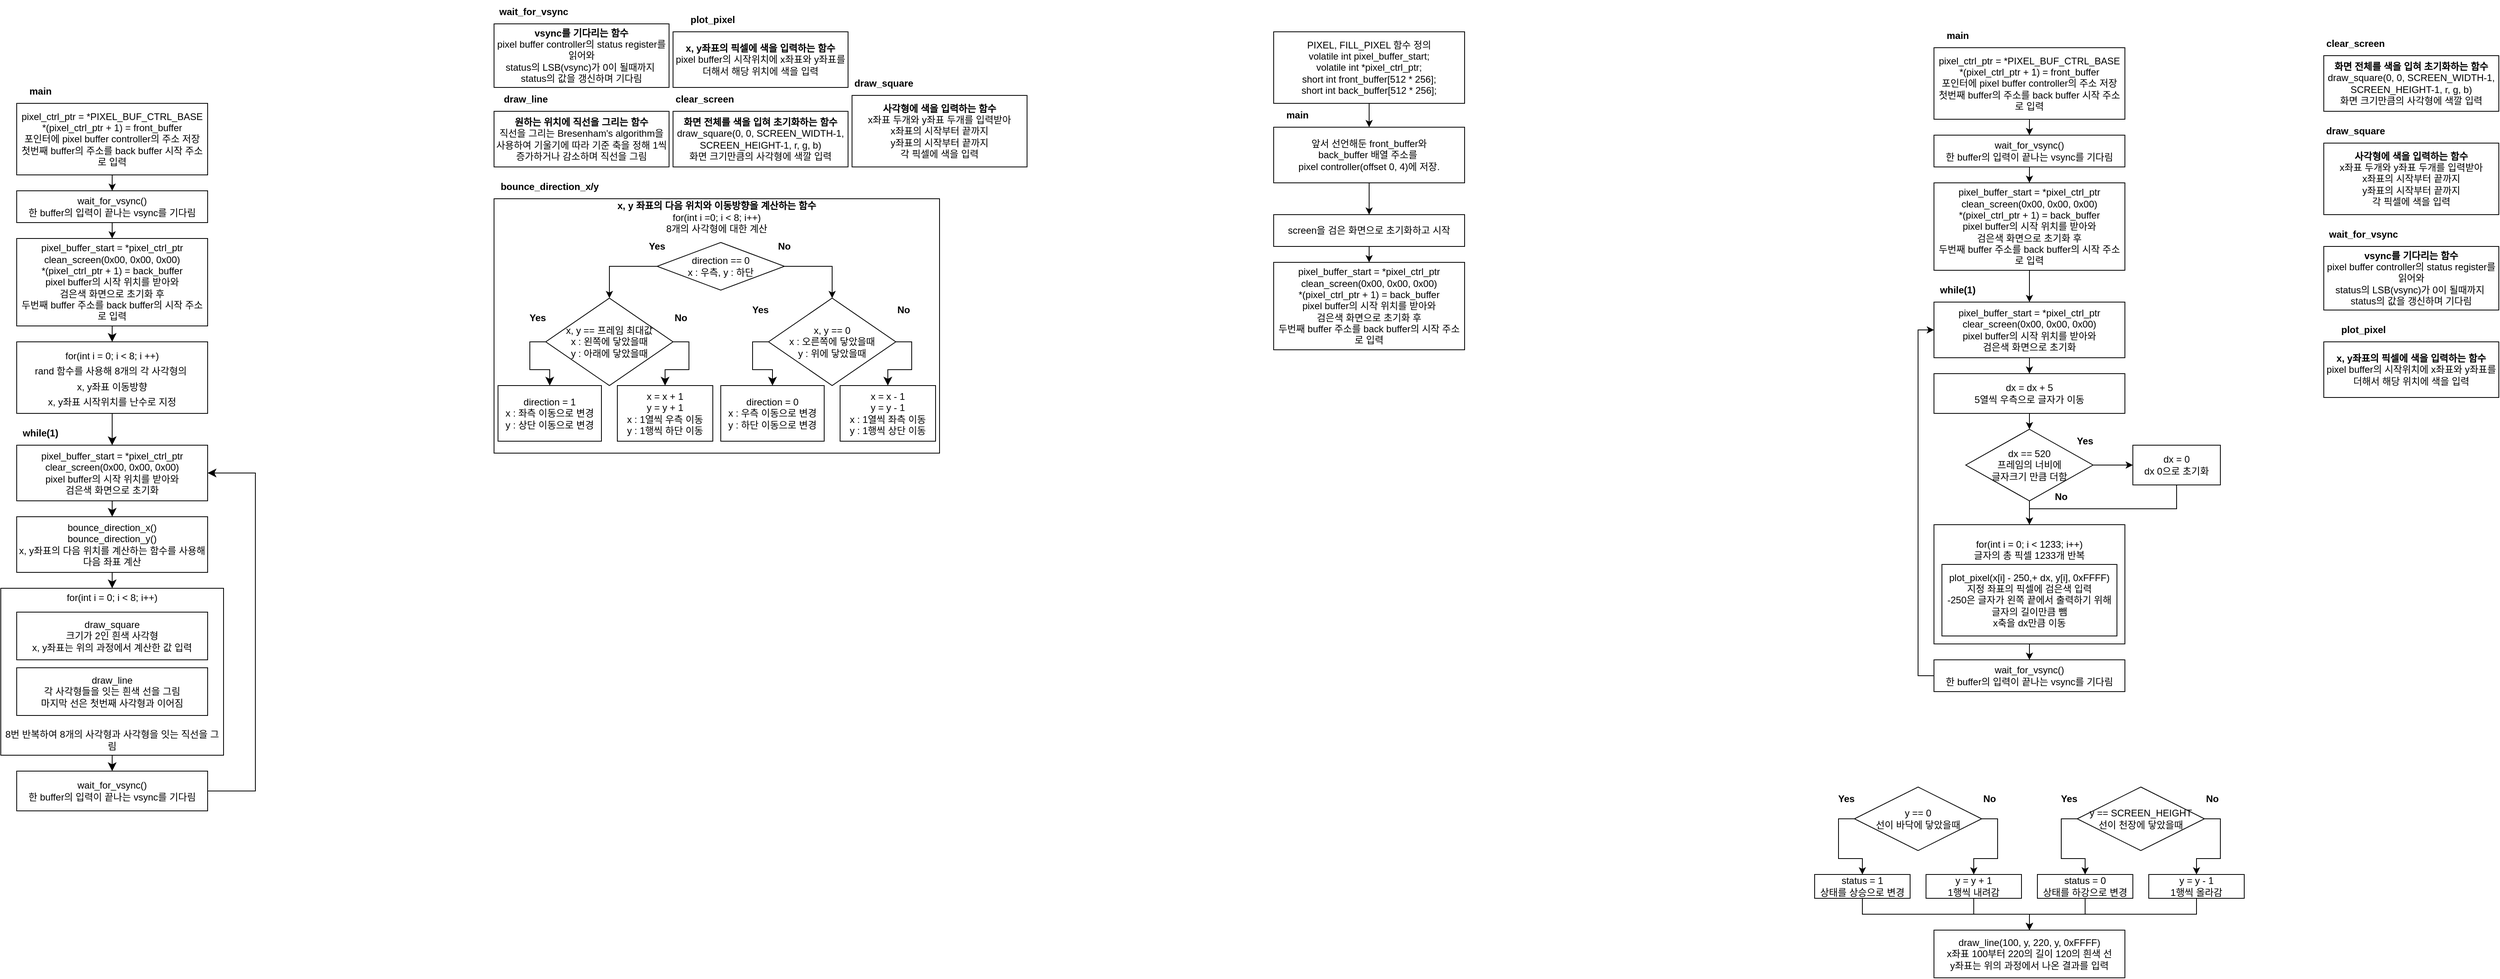 <mxfile version="24.8.2">
  <diagram name="페이지-1" id="Eq7YuwOW7Tf-VBCsC_Ay">
    <mxGraphModel dx="2947" dy="653" grid="1" gridSize="10" guides="1" tooltips="1" connect="1" arrows="1" fold="1" page="1" pageScale="1" pageWidth="827" pageHeight="1169" math="0" shadow="0">
      <root>
        <mxCell id="0" />
        <mxCell id="1" parent="0" />
        <mxCell id="tzvYg6URVx5uAKnSjCbO-2" style="edgeStyle=orthogonalEdgeStyle;rounded=0;orthogonalLoop=1;jettySize=auto;html=1;exitX=0.5;exitY=1;exitDx=0;exitDy=0;entryX=0.5;entryY=0;entryDx=0;entryDy=0;" edge="1" parent="1" source="tzvYg6URVx5uAKnSjCbO-3" target="tzvYg6URVx5uAKnSjCbO-6">
          <mxGeometry relative="1" as="geometry" />
        </mxCell>
        <mxCell id="tzvYg6URVx5uAKnSjCbO-3" value="pixel_ctrl_ptr = *PIXEL_BUF_CTRL_BASE&lt;br&gt;*(pixel_ctrl_ptr + 1) = front_buffer&lt;br&gt;포인터에 pixel buffer controller의 주소 저장&lt;br&gt;첫번째 buffer의 주소를 back buffer 시작 주소로 입력" style="rounded=0;whiteSpace=wrap;html=1;" vertex="1" parent="1">
          <mxGeometry x="830" y="80" width="240" height="90" as="geometry" />
        </mxCell>
        <mxCell id="tzvYg6URVx5uAKnSjCbO-4" value="&lt;b&gt;main&lt;/b&gt;" style="text;html=1;strokeColor=none;fillColor=none;align=center;verticalAlign=middle;whiteSpace=wrap;rounded=0;" vertex="1" parent="1">
          <mxGeometry x="830" y="50" width="60" height="30" as="geometry" />
        </mxCell>
        <mxCell id="tzvYg6URVx5uAKnSjCbO-5" style="edgeStyle=orthogonalEdgeStyle;rounded=0;orthogonalLoop=1;jettySize=auto;html=1;exitX=0.5;exitY=1;exitDx=0;exitDy=0;entryX=0.5;entryY=0;entryDx=0;entryDy=0;" edge="1" parent="1" source="tzvYg6URVx5uAKnSjCbO-6" target="tzvYg6URVx5uAKnSjCbO-8">
          <mxGeometry relative="1" as="geometry" />
        </mxCell>
        <mxCell id="tzvYg6URVx5uAKnSjCbO-6" value="wait_for_vsync()&lt;br&gt;한 buffer의 입력이 끝나는 vsync를 기다림" style="rounded=0;whiteSpace=wrap;html=1;" vertex="1" parent="1">
          <mxGeometry x="830" y="190" width="240" height="40" as="geometry" />
        </mxCell>
        <mxCell id="tzvYg6URVx5uAKnSjCbO-7" style="edgeStyle=orthogonalEdgeStyle;rounded=0;orthogonalLoop=1;jettySize=auto;html=1;exitX=0.5;exitY=1;exitDx=0;exitDy=0;entryX=0.5;entryY=0;entryDx=0;entryDy=0;" edge="1" parent="1" source="tzvYg6URVx5uAKnSjCbO-8" target="tzvYg6URVx5uAKnSjCbO-10">
          <mxGeometry relative="1" as="geometry" />
        </mxCell>
        <mxCell id="tzvYg6URVx5uAKnSjCbO-8" value="pixel_buffer_start = *pixel_ctrl_ptr&lt;br&gt;clean_screen(0x00, 0x00, 0x00)&lt;br&gt;*(pixel_ctrl_ptr + 1) = back_buffer&lt;br&gt;pixel buffer의 시작 위치를 받아와&lt;br&gt;검은색 화면으로 초기화 후&lt;br&gt;두번째 buffer 주소를 back buffer의 시작 주소로 입력" style="rounded=0;whiteSpace=wrap;html=1;" vertex="1" parent="1">
          <mxGeometry x="830" y="250" width="240" height="110" as="geometry" />
        </mxCell>
        <mxCell id="tzvYg6URVx5uAKnSjCbO-9" style="edgeStyle=orthogonalEdgeStyle;rounded=0;orthogonalLoop=1;jettySize=auto;html=1;exitX=0.5;exitY=1;exitDx=0;exitDy=0;entryX=0.5;entryY=0;entryDx=0;entryDy=0;" edge="1" parent="1" source="tzvYg6URVx5uAKnSjCbO-10" target="tzvYg6URVx5uAKnSjCbO-37">
          <mxGeometry relative="1" as="geometry" />
        </mxCell>
        <mxCell id="tzvYg6URVx5uAKnSjCbO-10" value="pixel_buffer_start = *pixel_ctrl_ptr&lt;br&gt;clear_screen(0x00, 0x00, 0x00)&lt;br&gt;pixel buffer의 시작 위치를 받아와&lt;br&gt;검은색 화면으로 초기화" style="rounded=0;whiteSpace=wrap;html=1;" vertex="1" parent="1">
          <mxGeometry x="830" y="400" width="240" height="70" as="geometry" />
        </mxCell>
        <mxCell id="tzvYg6URVx5uAKnSjCbO-11" value="&lt;b&gt;while(1)&lt;/b&gt;" style="text;html=1;strokeColor=none;fillColor=none;align=center;verticalAlign=middle;whiteSpace=wrap;rounded=0;" vertex="1" parent="1">
          <mxGeometry x="830" y="370" width="60" height="30" as="geometry" />
        </mxCell>
        <mxCell id="tzvYg6URVx5uAKnSjCbO-12" style="edgeStyle=orthogonalEdgeStyle;rounded=0;orthogonalLoop=1;jettySize=auto;html=1;exitX=0.5;exitY=1;exitDx=0;exitDy=0;entryX=0.5;entryY=0;entryDx=0;entryDy=0;" edge="1" parent="1" source="tzvYg6URVx5uAKnSjCbO-14" target="tzvYg6URVx5uAKnSjCbO-39">
          <mxGeometry relative="1" as="geometry" />
        </mxCell>
        <mxCell id="tzvYg6URVx5uAKnSjCbO-13" style="edgeStyle=orthogonalEdgeStyle;rounded=0;orthogonalLoop=1;jettySize=auto;html=1;exitX=1;exitY=0.5;exitDx=0;exitDy=0;entryX=0;entryY=0.5;entryDx=0;entryDy=0;" edge="1" parent="1" source="tzvYg6URVx5uAKnSjCbO-14" target="tzvYg6URVx5uAKnSjCbO-41">
          <mxGeometry relative="1" as="geometry" />
        </mxCell>
        <mxCell id="tzvYg6URVx5uAKnSjCbO-14" value="dx == 520&lt;br&gt;프레임의 너비에&lt;br&gt;글자크기 만큼 더함" style="rhombus;whiteSpace=wrap;html=1;" vertex="1" parent="1">
          <mxGeometry x="870" y="560" width="160" height="90" as="geometry" />
        </mxCell>
        <mxCell id="tzvYg6URVx5uAKnSjCbO-15" style="edgeStyle=orthogonalEdgeStyle;rounded=0;orthogonalLoop=1;jettySize=auto;html=1;exitX=0;exitY=0.5;exitDx=0;exitDy=0;entryX=0.5;entryY=0;entryDx=0;entryDy=0;" edge="1" parent="1" source="tzvYg6URVx5uAKnSjCbO-17" target="tzvYg6URVx5uAKnSjCbO-19">
          <mxGeometry relative="1" as="geometry">
            <Array as="points">
              <mxPoint x="990" y="1050" />
              <mxPoint x="990" y="1100" />
              <mxPoint x="1020" y="1100" />
            </Array>
          </mxGeometry>
        </mxCell>
        <mxCell id="tzvYg6URVx5uAKnSjCbO-16" style="edgeStyle=orthogonalEdgeStyle;rounded=0;orthogonalLoop=1;jettySize=auto;html=1;exitX=1;exitY=0.5;exitDx=0;exitDy=0;entryX=0.5;entryY=0;entryDx=0;entryDy=0;" edge="1" parent="1" source="tzvYg6URVx5uAKnSjCbO-17" target="tzvYg6URVx5uAKnSjCbO-21">
          <mxGeometry relative="1" as="geometry">
            <Array as="points">
              <mxPoint x="1190" y="1050" />
              <mxPoint x="1190" y="1100" />
              <mxPoint x="1160" y="1100" />
            </Array>
          </mxGeometry>
        </mxCell>
        <mxCell id="tzvYg6URVx5uAKnSjCbO-17" value="y == SCREEN_HEIGHT&lt;br&gt;선이 천장에 닿았을때" style="rhombus;whiteSpace=wrap;html=1;" vertex="1" parent="1">
          <mxGeometry x="1010" y="1010" width="160" height="80" as="geometry" />
        </mxCell>
        <mxCell id="tzvYg6URVx5uAKnSjCbO-18" style="edgeStyle=orthogonalEdgeStyle;rounded=0;orthogonalLoop=1;jettySize=auto;html=1;exitX=0.5;exitY=1;exitDx=0;exitDy=0;entryX=0.5;entryY=0;entryDx=0;entryDy=0;" edge="1" parent="1" source="tzvYg6URVx5uAKnSjCbO-19" target="tzvYg6URVx5uAKnSjCbO-35">
          <mxGeometry relative="1" as="geometry" />
        </mxCell>
        <mxCell id="tzvYg6URVx5uAKnSjCbO-19" value="status = 0&lt;br&gt;상태를 하강으로 변경" style="rounded=0;whiteSpace=wrap;html=1;" vertex="1" parent="1">
          <mxGeometry x="960" y="1120" width="120" height="30" as="geometry" />
        </mxCell>
        <mxCell id="tzvYg6URVx5uAKnSjCbO-20" style="edgeStyle=orthogonalEdgeStyle;rounded=0;orthogonalLoop=1;jettySize=auto;html=1;exitX=0.5;exitY=1;exitDx=0;exitDy=0;entryX=0.5;entryY=0;entryDx=0;entryDy=0;" edge="1" parent="1" source="tzvYg6URVx5uAKnSjCbO-21" target="tzvYg6URVx5uAKnSjCbO-35">
          <mxGeometry relative="1" as="geometry">
            <Array as="points">
              <mxPoint x="1160" y="1170" />
              <mxPoint x="950" y="1170" />
            </Array>
          </mxGeometry>
        </mxCell>
        <mxCell id="tzvYg6URVx5uAKnSjCbO-21" value="y = y - 1&lt;br&gt;1행씩 올라감" style="rounded=0;whiteSpace=wrap;html=1;" vertex="1" parent="1">
          <mxGeometry x="1100" y="1120" width="120" height="30" as="geometry" />
        </mxCell>
        <mxCell id="tzvYg6URVx5uAKnSjCbO-22" value="Yes" style="text;html=1;strokeColor=none;fillColor=none;align=center;verticalAlign=middle;whiteSpace=wrap;rounded=0;fontStyle=1" vertex="1" parent="1">
          <mxGeometry x="970" y="1010" width="60" height="30" as="geometry" />
        </mxCell>
        <mxCell id="tzvYg6URVx5uAKnSjCbO-23" value="No" style="text;html=1;strokeColor=none;fillColor=none;align=center;verticalAlign=middle;whiteSpace=wrap;rounded=0;fontStyle=1" vertex="1" parent="1">
          <mxGeometry x="1150" y="1010" width="60" height="30" as="geometry" />
        </mxCell>
        <mxCell id="tzvYg6URVx5uAKnSjCbO-24" style="edgeStyle=orthogonalEdgeStyle;rounded=0;orthogonalLoop=1;jettySize=auto;html=1;exitX=0;exitY=0.5;exitDx=0;exitDy=0;entryX=0.5;entryY=0;entryDx=0;entryDy=0;" edge="1" parent="1" source="tzvYg6URVx5uAKnSjCbO-26" target="tzvYg6URVx5uAKnSjCbO-28">
          <mxGeometry relative="1" as="geometry">
            <Array as="points">
              <mxPoint x="710" y="1050" />
              <mxPoint x="710" y="1100" />
              <mxPoint x="740" y="1100" />
            </Array>
          </mxGeometry>
        </mxCell>
        <mxCell id="tzvYg6URVx5uAKnSjCbO-25" style="edgeStyle=orthogonalEdgeStyle;rounded=0;orthogonalLoop=1;jettySize=auto;html=1;exitX=1;exitY=0.5;exitDx=0;exitDy=0;entryX=0.5;entryY=0;entryDx=0;entryDy=0;" edge="1" parent="1" source="tzvYg6URVx5uAKnSjCbO-26" target="tzvYg6URVx5uAKnSjCbO-30">
          <mxGeometry relative="1" as="geometry">
            <Array as="points">
              <mxPoint x="910" y="1050" />
              <mxPoint x="910" y="1100" />
              <mxPoint x="880" y="1100" />
            </Array>
          </mxGeometry>
        </mxCell>
        <mxCell id="tzvYg6URVx5uAKnSjCbO-26" value="y == 0&lt;br&gt;선이 바닥에 닿았을때" style="rhombus;whiteSpace=wrap;html=1;" vertex="1" parent="1">
          <mxGeometry x="730" y="1010" width="160" height="80" as="geometry" />
        </mxCell>
        <mxCell id="tzvYg6URVx5uAKnSjCbO-27" style="edgeStyle=orthogonalEdgeStyle;rounded=0;orthogonalLoop=1;jettySize=auto;html=1;exitX=0.5;exitY=1;exitDx=0;exitDy=0;entryX=0.5;entryY=0;entryDx=0;entryDy=0;" edge="1" parent="1" source="tzvYg6URVx5uAKnSjCbO-28" target="tzvYg6URVx5uAKnSjCbO-35">
          <mxGeometry relative="1" as="geometry">
            <Array as="points">
              <mxPoint x="740" y="1170" />
              <mxPoint x="950" y="1170" />
            </Array>
          </mxGeometry>
        </mxCell>
        <mxCell id="tzvYg6URVx5uAKnSjCbO-28" value="status = 1&lt;br&gt;상태를 상승으로 변경" style="rounded=0;whiteSpace=wrap;html=1;" vertex="1" parent="1">
          <mxGeometry x="680" y="1120" width="120" height="30" as="geometry" />
        </mxCell>
        <mxCell id="tzvYg6URVx5uAKnSjCbO-29" style="edgeStyle=orthogonalEdgeStyle;rounded=0;orthogonalLoop=1;jettySize=auto;html=1;exitX=0.5;exitY=1;exitDx=0;exitDy=0;entryX=0.5;entryY=0;entryDx=0;entryDy=0;" edge="1" parent="1" source="tzvYg6URVx5uAKnSjCbO-30" target="tzvYg6URVx5uAKnSjCbO-35">
          <mxGeometry relative="1" as="geometry" />
        </mxCell>
        <mxCell id="tzvYg6URVx5uAKnSjCbO-30" value="y = y + 1&lt;br&gt;1행씩 내려감" style="rounded=0;whiteSpace=wrap;html=1;" vertex="1" parent="1">
          <mxGeometry x="820" y="1120" width="120" height="30" as="geometry" />
        </mxCell>
        <mxCell id="tzvYg6URVx5uAKnSjCbO-31" value="Yes" style="text;html=1;strokeColor=none;fillColor=none;align=center;verticalAlign=middle;whiteSpace=wrap;rounded=0;fontStyle=1" vertex="1" parent="1">
          <mxGeometry x="690" y="1010" width="60" height="30" as="geometry" />
        </mxCell>
        <mxCell id="tzvYg6URVx5uAKnSjCbO-32" value="No" style="text;html=1;strokeColor=none;fillColor=none;align=center;verticalAlign=middle;whiteSpace=wrap;rounded=0;fontStyle=1" vertex="1" parent="1">
          <mxGeometry x="870" y="1010" width="60" height="30" as="geometry" />
        </mxCell>
        <mxCell id="tzvYg6URVx5uAKnSjCbO-33" value="Yes" style="text;html=1;strokeColor=none;fillColor=none;align=center;verticalAlign=middle;whiteSpace=wrap;rounded=0;fontStyle=1" vertex="1" parent="1">
          <mxGeometry x="990" y="560" width="60" height="30" as="geometry" />
        </mxCell>
        <mxCell id="tzvYg6URVx5uAKnSjCbO-34" value="No" style="text;html=1;strokeColor=none;fillColor=none;align=center;verticalAlign=middle;whiteSpace=wrap;rounded=0;fontStyle=1" vertex="1" parent="1">
          <mxGeometry x="960" y="630" width="60" height="30" as="geometry" />
        </mxCell>
        <mxCell id="tzvYg6URVx5uAKnSjCbO-35" value="draw_line(100, y, 220, y, 0xFFFF)&lt;br&gt;x좌표 100부터 220의 길이 120의 흰색 선&lt;br&gt;y좌표는 위의 과정에서 나온 결과를 입력" style="rounded=0;whiteSpace=wrap;html=1;" vertex="1" parent="1">
          <mxGeometry x="830" y="1190" width="240" height="60" as="geometry" />
        </mxCell>
        <mxCell id="tzvYg6URVx5uAKnSjCbO-36" style="edgeStyle=orthogonalEdgeStyle;rounded=0;orthogonalLoop=1;jettySize=auto;html=1;exitX=0.5;exitY=1;exitDx=0;exitDy=0;entryX=0.5;entryY=0;entryDx=0;entryDy=0;" edge="1" parent="1" source="tzvYg6URVx5uAKnSjCbO-37" target="tzvYg6URVx5uAKnSjCbO-14">
          <mxGeometry relative="1" as="geometry" />
        </mxCell>
        <mxCell id="tzvYg6URVx5uAKnSjCbO-37" value="dx = dx + 5&lt;br&gt;5열씩 우측으로 글자가 이동" style="rounded=0;whiteSpace=wrap;html=1;" vertex="1" parent="1">
          <mxGeometry x="830" y="490" width="240" height="50" as="geometry" />
        </mxCell>
        <mxCell id="tzvYg6URVx5uAKnSjCbO-38" style="edgeStyle=orthogonalEdgeStyle;rounded=0;orthogonalLoop=1;jettySize=auto;html=1;exitX=0.5;exitY=1;exitDx=0;exitDy=0;entryX=0.5;entryY=0;entryDx=0;entryDy=0;" edge="1" parent="1" source="tzvYg6URVx5uAKnSjCbO-39" target="tzvYg6URVx5uAKnSjCbO-44">
          <mxGeometry relative="1" as="geometry" />
        </mxCell>
        <mxCell id="tzvYg6URVx5uAKnSjCbO-39" value="for(int i = 0; i &amp;lt; 1233; i++)&lt;br&gt;글자의 총 픽셀 1233개 반복&lt;br&gt;&lt;br&gt;&lt;br&gt;&lt;br&gt;&lt;br&gt;&lt;br&gt;&lt;br&gt;" style="rounded=0;whiteSpace=wrap;html=1;" vertex="1" parent="1">
          <mxGeometry x="830" y="680" width="240" height="150" as="geometry" />
        </mxCell>
        <mxCell id="tzvYg6URVx5uAKnSjCbO-40" value="plot_pixel(x[i] - 250,+ dx, y[i], 0xFFFF)&lt;br&gt;지정 좌표의 픽셀에 검은색 입력&lt;br&gt;-250은 글자가 왼쪽 끝에서 출력하기 위해 글자의 길이만큼 뺌&lt;br&gt;x축을 dx만큼 이동" style="rounded=0;whiteSpace=wrap;html=1;" vertex="1" parent="1">
          <mxGeometry x="840" y="730" width="220" height="90" as="geometry" />
        </mxCell>
        <mxCell id="tzvYg6URVx5uAKnSjCbO-41" value="dx = 0&lt;br&gt;dx 0으로 초기화" style="rounded=0;whiteSpace=wrap;html=1;" vertex="1" parent="1">
          <mxGeometry x="1080" y="580" width="110" height="50" as="geometry" />
        </mxCell>
        <mxCell id="tzvYg6URVx5uAKnSjCbO-42" style="edgeStyle=orthogonalEdgeStyle;rounded=0;orthogonalLoop=1;jettySize=auto;html=1;exitX=0.5;exitY=1;exitDx=0;exitDy=0;entryX=0.5;entryY=0;entryDx=0;entryDy=0;" edge="1" parent="1" source="tzvYg6URVx5uAKnSjCbO-41" target="tzvYg6URVx5uAKnSjCbO-39">
          <mxGeometry relative="1" as="geometry">
            <Array as="points">
              <mxPoint x="1135" y="660" />
              <mxPoint x="950" y="660" />
            </Array>
          </mxGeometry>
        </mxCell>
        <mxCell id="tzvYg6URVx5uAKnSjCbO-43" style="edgeStyle=orthogonalEdgeStyle;rounded=0;orthogonalLoop=1;jettySize=auto;html=1;exitX=0;exitY=0.5;exitDx=0;exitDy=0;entryX=0;entryY=0.5;entryDx=0;entryDy=0;" edge="1" parent="1" source="tzvYg6URVx5uAKnSjCbO-44" target="tzvYg6URVx5uAKnSjCbO-10">
          <mxGeometry relative="1" as="geometry" />
        </mxCell>
        <mxCell id="tzvYg6URVx5uAKnSjCbO-44" value="wait_for_vsync()&lt;br&gt;한 buffer의 입력이 끝나는 vsync를 기다림" style="rounded=0;whiteSpace=wrap;html=1;" vertex="1" parent="1">
          <mxGeometry x="830" y="850" width="240" height="40" as="geometry" />
        </mxCell>
        <mxCell id="tzvYg6URVx5uAKnSjCbO-45" value="&lt;b&gt;화면 전체를 색을 입혀 초기화하는 함수&lt;/b&gt;&lt;br&gt;draw_square(0, 0, SCREEN_WIDTH-1, SCREEN_HEIGHT-1, r, g, b)&lt;br&gt;화면 크기만큼의 사각형에 색깔 입력" style="rounded=0;whiteSpace=wrap;html=1;" vertex="1" parent="1">
          <mxGeometry x="1320" y="90" width="220" height="70" as="geometry" />
        </mxCell>
        <mxCell id="tzvYg6URVx5uAKnSjCbO-46" value="&lt;b&gt;clear_screen&lt;/b&gt;" style="text;html=1;strokeColor=none;fillColor=none;align=center;verticalAlign=middle;whiteSpace=wrap;rounded=0;" vertex="1" parent="1">
          <mxGeometry x="1320" y="60" width="80" height="30" as="geometry" />
        </mxCell>
        <mxCell id="tzvYg6URVx5uAKnSjCbO-47" value="&lt;b&gt;사각형에 색을 입력하는 함수&lt;/b&gt;&lt;br&gt;x좌표 두개와 y좌표 두개를 입력받아&lt;br&gt;x좌표의 시작부터 끝까지&lt;br&gt;y좌표의 시작부터 끝까지&lt;br&gt;각 픽셀에 색을 입력" style="rounded=0;whiteSpace=wrap;html=1;" vertex="1" parent="1">
          <mxGeometry x="1320" y="200" width="220" height="90" as="geometry" />
        </mxCell>
        <mxCell id="tzvYg6URVx5uAKnSjCbO-48" value="&lt;b&gt;draw_square&lt;/b&gt;" style="text;html=1;strokeColor=none;fillColor=none;align=center;verticalAlign=middle;whiteSpace=wrap;rounded=0;" vertex="1" parent="1">
          <mxGeometry x="1320" y="170" width="80" height="30" as="geometry" />
        </mxCell>
        <mxCell id="tzvYg6URVx5uAKnSjCbO-49" value="&lt;b&gt;vsync를 기다리는 함수&lt;/b&gt;&lt;br&gt;pixel buffer controller의 status register를 읽어와&lt;br&gt;status의 LSB(vsync)가 0이 될때까지&amp;nbsp;&lt;br&gt;status의 값을 갱신하며 기다림" style="rounded=0;whiteSpace=wrap;html=1;" vertex="1" parent="1">
          <mxGeometry x="1320" y="330" width="220" height="80" as="geometry" />
        </mxCell>
        <mxCell id="tzvYg6URVx5uAKnSjCbO-50" value="&lt;b&gt;wait_for_vsync&lt;/b&gt;" style="text;html=1;strokeColor=none;fillColor=none;align=center;verticalAlign=middle;whiteSpace=wrap;rounded=0;" vertex="1" parent="1">
          <mxGeometry x="1320" y="300" width="100" height="30" as="geometry" />
        </mxCell>
        <mxCell id="tzvYg6URVx5uAKnSjCbO-51" value="&lt;b&gt;x, y좌표의 픽셀에 색을 입력하는 함수&lt;/b&gt;&lt;br&gt;pixel buffer의 시작위치에 x좌표와 y좌표를 더해서 해당 위치에 색을 입력" style="rounded=0;whiteSpace=wrap;html=1;" vertex="1" parent="1">
          <mxGeometry x="1320" y="450" width="220" height="70" as="geometry" />
        </mxCell>
        <mxCell id="tzvYg6URVx5uAKnSjCbO-52" value="&lt;b&gt;plot_pixel&lt;/b&gt;" style="text;html=1;strokeColor=none;fillColor=none;align=center;verticalAlign=middle;whiteSpace=wrap;rounded=0;" vertex="1" parent="1">
          <mxGeometry x="1320" y="420" width="100" height="30" as="geometry" />
        </mxCell>
        <mxCell id="tzvYg6URVx5uAKnSjCbO-53" style="edgeStyle=orthogonalEdgeStyle;rounded=0;orthogonalLoop=1;jettySize=auto;html=1;exitX=0.5;exitY=1;exitDx=0;exitDy=0;entryX=0.5;entryY=0;entryDx=0;entryDy=0;" edge="1" parent="1" source="tzvYg6URVx5uAKnSjCbO-54" target="tzvYg6URVx5uAKnSjCbO-57">
          <mxGeometry relative="1" as="geometry" />
        </mxCell>
        <mxCell id="tzvYg6URVx5uAKnSjCbO-54" value="pixel_ctrl_ptr = *PIXEL_BUF_CTRL_BASE&lt;br&gt;*(pixel_ctrl_ptr + 1) = front_buffer&lt;br&gt;포인터에 pixel buffer controller의 주소 저장&lt;br&gt;첫번째 buffer의 주소를 back buffer 시작 주소로 입력" style="rounded=0;whiteSpace=wrap;html=1;" vertex="1" parent="1">
          <mxGeometry x="-1580" y="150" width="240" height="90" as="geometry" />
        </mxCell>
        <mxCell id="tzvYg6URVx5uAKnSjCbO-55" value="&lt;b&gt;main&lt;/b&gt;" style="text;html=1;strokeColor=none;fillColor=none;align=center;verticalAlign=middle;whiteSpace=wrap;rounded=0;" vertex="1" parent="1">
          <mxGeometry x="-1580" y="120" width="60" height="30" as="geometry" />
        </mxCell>
        <mxCell id="tzvYg6URVx5uAKnSjCbO-56" style="edgeStyle=orthogonalEdgeStyle;rounded=0;orthogonalLoop=1;jettySize=auto;html=1;exitX=0.5;exitY=1;exitDx=0;exitDy=0;entryX=0.5;entryY=0;entryDx=0;entryDy=0;" edge="1" parent="1" source="tzvYg6URVx5uAKnSjCbO-57" target="tzvYg6URVx5uAKnSjCbO-59">
          <mxGeometry relative="1" as="geometry" />
        </mxCell>
        <mxCell id="tzvYg6URVx5uAKnSjCbO-57" value="wait_for_vsync()&lt;br&gt;한 buffer의 입력이 끝나는 vsync를 기다림" style="rounded=0;whiteSpace=wrap;html=1;" vertex="1" parent="1">
          <mxGeometry x="-1580" y="260" width="240" height="40" as="geometry" />
        </mxCell>
        <mxCell id="tzvYg6URVx5uAKnSjCbO-58" style="edgeStyle=none;curved=1;rounded=0;orthogonalLoop=1;jettySize=auto;html=1;exitX=0.5;exitY=1;exitDx=0;exitDy=0;entryX=0.5;entryY=0;entryDx=0;entryDy=0;fontSize=12;startSize=8;endSize=8;" edge="1" parent="1" source="tzvYg6URVx5uAKnSjCbO-59" target="tzvYg6URVx5uAKnSjCbO-74">
          <mxGeometry relative="1" as="geometry" />
        </mxCell>
        <mxCell id="tzvYg6URVx5uAKnSjCbO-59" value="pixel_buffer_start = *pixel_ctrl_ptr&lt;br&gt;clean_screen(0x00, 0x00, 0x00)&lt;br&gt;*(pixel_ctrl_ptr + 1) = back_buffer&lt;br&gt;pixel buffer의 시작 위치를 받아와&lt;br&gt;검은색 화면으로 초기화 후&lt;br&gt;두번째 buffer 주소를 back buffer의 시작 주소로 입력" style="rounded=0;whiteSpace=wrap;html=1;" vertex="1" parent="1">
          <mxGeometry x="-1580" y="320" width="240" height="110" as="geometry" />
        </mxCell>
        <mxCell id="tzvYg6URVx5uAKnSjCbO-60" style="edgeStyle=none;curved=1;rounded=0;orthogonalLoop=1;jettySize=auto;html=1;exitX=0.5;exitY=1;exitDx=0;exitDy=0;entryX=0.5;entryY=0;entryDx=0;entryDy=0;fontSize=12;startSize=8;endSize=8;" edge="1" parent="1" source="tzvYg6URVx5uAKnSjCbO-61" target="tzvYg6URVx5uAKnSjCbO-76">
          <mxGeometry relative="1" as="geometry" />
        </mxCell>
        <mxCell id="tzvYg6URVx5uAKnSjCbO-61" value="pixel_buffer_start = *pixel_ctrl_ptr&lt;br&gt;clear_screen(0x00, 0x00, 0x00)&lt;br&gt;pixel buffer의 시작 위치를 받아와&lt;br&gt;검은색 화면으로 초기화" style="rounded=0;whiteSpace=wrap;html=1;" vertex="1" parent="1">
          <mxGeometry x="-1580" y="580" width="240" height="70" as="geometry" />
        </mxCell>
        <mxCell id="tzvYg6URVx5uAKnSjCbO-62" value="&lt;b&gt;while(1)&lt;/b&gt;" style="text;html=1;strokeColor=none;fillColor=none;align=center;verticalAlign=middle;whiteSpace=wrap;rounded=0;" vertex="1" parent="1">
          <mxGeometry x="-1580" y="550" width="60" height="30" as="geometry" />
        </mxCell>
        <mxCell id="tzvYg6URVx5uAKnSjCbO-63" value="&lt;b&gt;화면 전체를 색을 입혀 초기화하는 함수&lt;/b&gt;&lt;br&gt;draw_square(0, 0, SCREEN_WIDTH-1, SCREEN_HEIGHT-1, r, g, b)&lt;br&gt;화면 크기만큼의 사각형에 색깔 입력" style="rounded=0;whiteSpace=wrap;html=1;" vertex="1" parent="1">
          <mxGeometry x="-755" y="160" width="220" height="70" as="geometry" />
        </mxCell>
        <mxCell id="tzvYg6URVx5uAKnSjCbO-64" value="&lt;b&gt;clear_screen&lt;/b&gt;" style="text;html=1;strokeColor=none;fillColor=none;align=center;verticalAlign=middle;whiteSpace=wrap;rounded=0;" vertex="1" parent="1">
          <mxGeometry x="-755" y="130" width="80" height="30" as="geometry" />
        </mxCell>
        <mxCell id="tzvYg6URVx5uAKnSjCbO-65" value="&lt;b&gt;사각형에 색을 입력하는 함수&lt;/b&gt;&lt;br&gt;x좌표 두개와 y좌표 두개를 입력받아&lt;br&gt;x좌표의 시작부터 끝까지&lt;br&gt;y좌표의 시작부터 끝까지&lt;br&gt;각 픽셀에 색을 입력" style="rounded=0;whiteSpace=wrap;html=1;" vertex="1" parent="1">
          <mxGeometry x="-530" y="140" width="220" height="90" as="geometry" />
        </mxCell>
        <mxCell id="tzvYg6URVx5uAKnSjCbO-66" value="&lt;b&gt;draw_square&lt;/b&gt;" style="text;html=1;strokeColor=none;fillColor=none;align=center;verticalAlign=middle;whiteSpace=wrap;rounded=0;" vertex="1" parent="1">
          <mxGeometry x="-530" y="110" width="80" height="30" as="geometry" />
        </mxCell>
        <mxCell id="tzvYg6URVx5uAKnSjCbO-67" value="&lt;b&gt;vsync를 기다리는 함수&lt;/b&gt;&lt;br&gt;pixel buffer controller의 status register를 읽어와&lt;br&gt;status의 LSB(vsync)가 0이 될때까지&amp;nbsp;&lt;br&gt;status의 값을 갱신하며 기다림" style="rounded=0;whiteSpace=wrap;html=1;" vertex="1" parent="1">
          <mxGeometry x="-980" y="50" width="220" height="80" as="geometry" />
        </mxCell>
        <mxCell id="tzvYg6URVx5uAKnSjCbO-68" value="&lt;b&gt;wait_for_vsync&lt;/b&gt;" style="text;html=1;strokeColor=none;fillColor=none;align=center;verticalAlign=middle;whiteSpace=wrap;rounded=0;" vertex="1" parent="1">
          <mxGeometry x="-980" y="20" width="100" height="30" as="geometry" />
        </mxCell>
        <mxCell id="tzvYg6URVx5uAKnSjCbO-69" value="&lt;b&gt;x, y좌표의 픽셀에 색을 입력하는 함수&lt;/b&gt;&lt;br&gt;pixel buffer의 시작위치에 x좌표와 y좌표를 더해서 해당 위치에 색을 입력" style="rounded=0;whiteSpace=wrap;html=1;" vertex="1" parent="1">
          <mxGeometry x="-755" y="60" width="220" height="70" as="geometry" />
        </mxCell>
        <mxCell id="tzvYg6URVx5uAKnSjCbO-70" value="&lt;b&gt;plot_pixel&lt;/b&gt;" style="text;html=1;strokeColor=none;fillColor=none;align=center;verticalAlign=middle;whiteSpace=wrap;rounded=0;" vertex="1" parent="1">
          <mxGeometry x="-755" y="30" width="100" height="30" as="geometry" />
        </mxCell>
        <mxCell id="tzvYg6URVx5uAKnSjCbO-71" value="&lt;b&gt;원하는 위치에 직선을 그리는 함수&lt;/b&gt;&lt;br&gt;직선을 그리는 Bresenham&#39;s algorithm을&lt;br&gt;사용하여 기울기에 따라 기준 축을 정해 1씩 증가하거나 감소하며 직선을 그림" style="rounded=0;whiteSpace=wrap;html=1;" vertex="1" parent="1">
          <mxGeometry x="-980" y="160" width="220" height="70" as="geometry" />
        </mxCell>
        <mxCell id="tzvYg6URVx5uAKnSjCbO-72" value="&lt;b&gt;draw_line&lt;/b&gt;" style="text;html=1;strokeColor=none;fillColor=none;align=center;verticalAlign=middle;whiteSpace=wrap;rounded=0;" vertex="1" parent="1">
          <mxGeometry x="-980" y="130" width="80" height="30" as="geometry" />
        </mxCell>
        <mxCell id="tzvYg6URVx5uAKnSjCbO-73" style="edgeStyle=none;curved=1;rounded=0;orthogonalLoop=1;jettySize=auto;html=1;exitX=0.5;exitY=1;exitDx=0;exitDy=0;entryX=0.5;entryY=0;entryDx=0;entryDy=0;fontSize=12;startSize=8;endSize=8;" edge="1" parent="1" source="tzvYg6URVx5uAKnSjCbO-74" target="tzvYg6URVx5uAKnSjCbO-61">
          <mxGeometry relative="1" as="geometry" />
        </mxCell>
        <mxCell id="tzvYg6URVx5uAKnSjCbO-74" value="&lt;font style=&quot;font-size: 12px;&quot;&gt;for(int i = 0; i &amp;lt; 8; i ++)&lt;br&gt;rand 함수를 사용해 8개의 각 사각형의&amp;nbsp;&lt;br&gt;x, y좌표 이동방향&lt;br&gt;x, y좌표 시작위치를 난수로 지정&lt;br&gt;&lt;/font&gt;" style="rounded=0;whiteSpace=wrap;html=1;fontSize=16;" vertex="1" parent="1">
          <mxGeometry x="-1580" y="450" width="240" height="90" as="geometry" />
        </mxCell>
        <mxCell id="tzvYg6URVx5uAKnSjCbO-75" style="edgeStyle=none;curved=1;rounded=0;orthogonalLoop=1;jettySize=auto;html=1;exitX=0.5;exitY=1;exitDx=0;exitDy=0;entryX=0.5;entryY=0;entryDx=0;entryDy=0;fontSize=12;startSize=8;endSize=8;" edge="1" parent="1" source="tzvYg6URVx5uAKnSjCbO-76" target="tzvYg6URVx5uAKnSjCbO-78">
          <mxGeometry relative="1" as="geometry" />
        </mxCell>
        <mxCell id="tzvYg6URVx5uAKnSjCbO-76" value="bounce_direction_x()&lt;br&gt;bounce_direction_y()&lt;br&gt;x, y좌표의 다음 위치를 계산하는 함수를 사용해 다음 좌표 계산" style="rounded=0;whiteSpace=wrap;html=1;" vertex="1" parent="1">
          <mxGeometry x="-1580" y="670" width="240" height="70" as="geometry" />
        </mxCell>
        <mxCell id="tzvYg6URVx5uAKnSjCbO-77" style="edgeStyle=none;curved=1;rounded=0;orthogonalLoop=1;jettySize=auto;html=1;exitX=0.5;exitY=1;exitDx=0;exitDy=0;entryX=0.5;entryY=0;entryDx=0;entryDy=0;fontSize=12;startSize=8;endSize=8;" edge="1" parent="1" source="tzvYg6URVx5uAKnSjCbO-78" target="tzvYg6URVx5uAKnSjCbO-82">
          <mxGeometry relative="1" as="geometry" />
        </mxCell>
        <mxCell id="tzvYg6URVx5uAKnSjCbO-78" value="for(int i = 0; i &amp;lt; 8; i++)&lt;br&gt;&lt;br&gt;&lt;br&gt;&lt;br&gt;&lt;br&gt;&lt;br&gt;&lt;br&gt;&lt;br&gt;&lt;br&gt;&lt;br&gt;&lt;br&gt;&lt;br&gt;8번 반복하여 8개의 사각형과 사각형을 잇는 직선을 그림" style="rounded=0;whiteSpace=wrap;html=1;" vertex="1" parent="1">
          <mxGeometry x="-1600" y="760" width="280" height="210" as="geometry" />
        </mxCell>
        <mxCell id="tzvYg6URVx5uAKnSjCbO-79" value="draw_square&lt;br&gt;크기가 2인 흰색 사각형&lt;br&gt;x, y좌표는 위의 과정에서 계산한 값 입력" style="rounded=0;whiteSpace=wrap;html=1;" vertex="1" parent="1">
          <mxGeometry x="-1580" y="790" width="240" height="60" as="geometry" />
        </mxCell>
        <mxCell id="tzvYg6URVx5uAKnSjCbO-80" value="draw_line&lt;br&gt;각 사각형들을 잇는 흰색 선을 그림&lt;br&gt;마지막 선은 첫번째 사각형과 이어짐" style="rounded=0;whiteSpace=wrap;html=1;" vertex="1" parent="1">
          <mxGeometry x="-1580" y="860" width="240" height="60" as="geometry" />
        </mxCell>
        <mxCell id="tzvYg6URVx5uAKnSjCbO-81" style="edgeStyle=none;rounded=0;orthogonalLoop=1;jettySize=auto;html=1;exitX=1;exitY=0.5;exitDx=0;exitDy=0;entryX=1;entryY=0.5;entryDx=0;entryDy=0;fontSize=12;startSize=8;endSize=8;" edge="1" parent="1" source="tzvYg6URVx5uAKnSjCbO-82" target="tzvYg6URVx5uAKnSjCbO-61">
          <mxGeometry relative="1" as="geometry">
            <Array as="points">
              <mxPoint x="-1280" y="1015" />
              <mxPoint x="-1280" y="615" />
            </Array>
          </mxGeometry>
        </mxCell>
        <mxCell id="tzvYg6URVx5uAKnSjCbO-82" value="wait_for_vsync()&lt;br&gt;한 buffer의 입력이 끝나는 vsync를 기다림" style="rounded=0;whiteSpace=wrap;html=1;" vertex="1" parent="1">
          <mxGeometry x="-1580" y="990" width="240" height="50" as="geometry" />
        </mxCell>
        <mxCell id="tzvYg6URVx5uAKnSjCbO-83" value="&lt;b&gt;x, y 좌표의 다음 위치와 이동방향을 계산하는 함수&lt;/b&gt;&lt;br&gt;for(int i =0; i &amp;lt; 8; i++)&lt;br&gt;8개의 사각형에 대한 계산&lt;br&gt;&lt;br&gt;&lt;br&gt;&lt;br&gt;&lt;br&gt;&lt;br&gt;&lt;br&gt;&lt;br&gt;&lt;br&gt;&lt;br&gt;&lt;br&gt;&lt;br&gt;&lt;br&gt;&lt;br&gt;&lt;br&gt;&lt;br&gt;&lt;br&gt;&lt;br&gt;&lt;br&gt;&lt;br&gt;" style="rounded=0;whiteSpace=wrap;html=1;" vertex="1" parent="1">
          <mxGeometry x="-980" y="270" width="560" height="320" as="geometry" />
        </mxCell>
        <mxCell id="tzvYg6URVx5uAKnSjCbO-84" value="&lt;b&gt;bounce_direction_x/y&lt;/b&gt;" style="text;html=1;strokeColor=none;fillColor=none;align=center;verticalAlign=middle;whiteSpace=wrap;rounded=0;" vertex="1" parent="1">
          <mxGeometry x="-980" y="240" width="140" height="30" as="geometry" />
        </mxCell>
        <mxCell id="tzvYg6URVx5uAKnSjCbO-85" style="edgeStyle=orthogonalEdgeStyle;rounded=0;orthogonalLoop=1;jettySize=auto;html=1;exitX=0;exitY=0.5;exitDx=0;exitDy=0;entryX=0.5;entryY=0;entryDx=0;entryDy=0;" edge="1" parent="1" source="tzvYg6URVx5uAKnSjCbO-87" target="tzvYg6URVx5uAKnSjCbO-95">
          <mxGeometry relative="1" as="geometry" />
        </mxCell>
        <mxCell id="tzvYg6URVx5uAKnSjCbO-86" style="edgeStyle=orthogonalEdgeStyle;rounded=0;orthogonalLoop=1;jettySize=auto;html=1;exitX=1;exitY=0.5;exitDx=0;exitDy=0;entryX=0.5;entryY=0;entryDx=0;entryDy=0;" edge="1" parent="1" source="tzvYg6URVx5uAKnSjCbO-87" target="tzvYg6URVx5uAKnSjCbO-90">
          <mxGeometry relative="1" as="geometry" />
        </mxCell>
        <mxCell id="tzvYg6URVx5uAKnSjCbO-87" value="direction == 0&lt;br&gt;x : 우측, y : 하단" style="rhombus;whiteSpace=wrap;html=1;" vertex="1" parent="1">
          <mxGeometry x="-775" y="325" width="160" height="60" as="geometry" />
        </mxCell>
        <mxCell id="tzvYg6URVx5uAKnSjCbO-88" style="edgeStyle=orthogonalEdgeStyle;shape=connector;rounded=0;orthogonalLoop=1;jettySize=auto;html=1;exitX=0;exitY=0.5;exitDx=0;exitDy=0;entryX=0.5;entryY=0;entryDx=0;entryDy=0;labelBackgroundColor=default;strokeColor=default;align=center;verticalAlign=middle;fontFamily=Helvetica;fontSize=12;fontColor=default;endArrow=classic;startSize=8;endSize=8;" edge="1" parent="1" source="tzvYg6URVx5uAKnSjCbO-90" target="tzvYg6URVx5uAKnSjCbO-102">
          <mxGeometry relative="1" as="geometry">
            <Array as="points">
              <mxPoint x="-655" y="450" />
              <mxPoint x="-655" y="485" />
              <mxPoint x="-630" y="485" />
            </Array>
          </mxGeometry>
        </mxCell>
        <mxCell id="tzvYg6URVx5uAKnSjCbO-89" style="edgeStyle=orthogonalEdgeStyle;shape=connector;rounded=0;orthogonalLoop=1;jettySize=auto;html=1;exitX=1;exitY=0.5;exitDx=0;exitDy=0;entryX=0.5;entryY=0;entryDx=0;entryDy=0;labelBackgroundColor=default;strokeColor=default;align=center;verticalAlign=middle;fontFamily=Helvetica;fontSize=12;fontColor=default;endArrow=classic;startSize=8;endSize=8;" edge="1" parent="1" source="tzvYg6URVx5uAKnSjCbO-90" target="tzvYg6URVx5uAKnSjCbO-103">
          <mxGeometry relative="1" as="geometry">
            <Array as="points">
              <mxPoint x="-455" y="450" />
              <mxPoint x="-455" y="485" />
              <mxPoint x="-485" y="485" />
            </Array>
          </mxGeometry>
        </mxCell>
        <mxCell id="tzvYg6URVx5uAKnSjCbO-90" value="x, y == 0&lt;br&gt;x : 오른쪽에 닿았을때&lt;br&gt;y : 위에 닿았을때" style="rhombus;whiteSpace=wrap;html=1;" vertex="1" parent="1">
          <mxGeometry x="-635" y="395" width="160" height="110" as="geometry" />
        </mxCell>
        <mxCell id="tzvYg6URVx5uAKnSjCbO-91" value="Yes" style="text;html=1;strokeColor=none;fillColor=none;align=center;verticalAlign=middle;whiteSpace=wrap;rounded=0;fontStyle=1" vertex="1" parent="1">
          <mxGeometry x="-675" y="395" width="60" height="30" as="geometry" />
        </mxCell>
        <mxCell id="tzvYg6URVx5uAKnSjCbO-92" value="No" style="text;html=1;strokeColor=none;fillColor=none;align=center;verticalAlign=middle;whiteSpace=wrap;rounded=0;fontStyle=1" vertex="1" parent="1">
          <mxGeometry x="-495" y="395" width="60" height="30" as="geometry" />
        </mxCell>
        <mxCell id="tzvYg6URVx5uAKnSjCbO-93" style="edgeStyle=orthogonalEdgeStyle;shape=connector;rounded=0;orthogonalLoop=1;jettySize=auto;html=1;exitX=0;exitY=0.5;exitDx=0;exitDy=0;entryX=0.5;entryY=0;entryDx=0;entryDy=0;labelBackgroundColor=default;strokeColor=default;align=center;verticalAlign=middle;fontFamily=Helvetica;fontSize=12;fontColor=default;endArrow=classic;startSize=8;endSize=8;" edge="1" parent="1" source="tzvYg6URVx5uAKnSjCbO-95" target="tzvYg6URVx5uAKnSjCbO-96">
          <mxGeometry relative="1" as="geometry">
            <Array as="points">
              <mxPoint x="-935" y="450" />
              <mxPoint x="-935" y="485" />
              <mxPoint x="-910" y="485" />
            </Array>
          </mxGeometry>
        </mxCell>
        <mxCell id="tzvYg6URVx5uAKnSjCbO-94" style="edgeStyle=orthogonalEdgeStyle;shape=connector;rounded=0;orthogonalLoop=1;jettySize=auto;html=1;exitX=1;exitY=0.5;exitDx=0;exitDy=0;entryX=0.5;entryY=0;entryDx=0;entryDy=0;labelBackgroundColor=default;strokeColor=default;align=center;verticalAlign=middle;fontFamily=Helvetica;fontSize=12;fontColor=default;endArrow=classic;startSize=8;endSize=8;" edge="1" parent="1" source="tzvYg6URVx5uAKnSjCbO-95" target="tzvYg6URVx5uAKnSjCbO-97">
          <mxGeometry relative="1" as="geometry">
            <Array as="points">
              <mxPoint x="-735" y="450" />
              <mxPoint x="-735" y="485" />
              <mxPoint x="-765" y="485" />
            </Array>
          </mxGeometry>
        </mxCell>
        <mxCell id="tzvYg6URVx5uAKnSjCbO-95" value="x, y == 프레임 최대값&lt;br&gt;x : 왼쪽에 닿았을때&lt;br&gt;y : 아래에 닿았을때" style="rhombus;whiteSpace=wrap;html=1;" vertex="1" parent="1">
          <mxGeometry x="-915" y="395" width="160" height="110" as="geometry" />
        </mxCell>
        <mxCell id="tzvYg6URVx5uAKnSjCbO-96" value="direction = 1&lt;br&gt;x : 좌측 이동으로 변경&lt;br&gt;y : 상단 이동으로 변경" style="rounded=0;whiteSpace=wrap;html=1;" vertex="1" parent="1">
          <mxGeometry x="-975" y="505" width="130" height="70" as="geometry" />
        </mxCell>
        <mxCell id="tzvYg6URVx5uAKnSjCbO-97" value="x = x + 1&lt;br&gt;y = y + 1&lt;br&gt;x : 1열씩 우측 이동&lt;br&gt;y : 1행씩 하단 이동" style="rounded=0;whiteSpace=wrap;html=1;" vertex="1" parent="1">
          <mxGeometry x="-825" y="505" width="120" height="70" as="geometry" />
        </mxCell>
        <mxCell id="tzvYg6URVx5uAKnSjCbO-98" value="Yes" style="text;html=1;strokeColor=none;fillColor=none;align=center;verticalAlign=middle;whiteSpace=wrap;rounded=0;fontStyle=1" vertex="1" parent="1">
          <mxGeometry x="-955" y="405" width="60" height="30" as="geometry" />
        </mxCell>
        <mxCell id="tzvYg6URVx5uAKnSjCbO-99" value="No" style="text;html=1;strokeColor=none;fillColor=none;align=center;verticalAlign=middle;whiteSpace=wrap;rounded=0;fontStyle=1" vertex="1" parent="1">
          <mxGeometry x="-775" y="405" width="60" height="30" as="geometry" />
        </mxCell>
        <mxCell id="tzvYg6URVx5uAKnSjCbO-100" value="Yes" style="text;html=1;strokeColor=none;fillColor=none;align=center;verticalAlign=middle;whiteSpace=wrap;rounded=0;fontStyle=1" vertex="1" parent="1">
          <mxGeometry x="-805" y="315" width="60" height="30" as="geometry" />
        </mxCell>
        <mxCell id="tzvYg6URVx5uAKnSjCbO-101" value="No" style="text;html=1;strokeColor=none;fillColor=none;align=center;verticalAlign=middle;whiteSpace=wrap;rounded=0;fontStyle=1" vertex="1" parent="1">
          <mxGeometry x="-645" y="315" width="60" height="30" as="geometry" />
        </mxCell>
        <mxCell id="tzvYg6URVx5uAKnSjCbO-102" value="direction = 0&lt;br&gt;x : 우측 이동으로 변경&lt;br&gt;y : 하단 이동으로 변경" style="rounded=0;whiteSpace=wrap;html=1;" vertex="1" parent="1">
          <mxGeometry x="-695" y="505" width="130" height="70" as="geometry" />
        </mxCell>
        <mxCell id="tzvYg6URVx5uAKnSjCbO-103" value="x = x - 1&lt;br&gt;y = y - 1&lt;br&gt;x : 1열씩 좌측 이동&lt;br&gt;y : 1행씩 상단 이동" style="rounded=0;whiteSpace=wrap;html=1;" vertex="1" parent="1">
          <mxGeometry x="-545" y="505" width="120" height="70" as="geometry" />
        </mxCell>
        <mxCell id="tzvYg6URVx5uAKnSjCbO-104" style="edgeStyle=orthogonalEdgeStyle;rounded=0;orthogonalLoop=1;jettySize=auto;html=1;exitX=0.5;exitY=1;exitDx=0;exitDy=0;entryX=0.5;entryY=0;entryDx=0;entryDy=0;" edge="1" parent="1" source="tzvYg6URVx5uAKnSjCbO-105" target="tzvYg6URVx5uAKnSjCbO-108">
          <mxGeometry relative="1" as="geometry" />
        </mxCell>
        <mxCell id="tzvYg6URVx5uAKnSjCbO-105" value="앞서 선언해둔 front_buffer와 &lt;br&gt;back_buffer 배열 주소를&amp;nbsp;&lt;br&gt;pixel controller(offset 0, 4)에 저장." style="rounded=0;whiteSpace=wrap;html=1;" vertex="1" parent="1">
          <mxGeometry y="180" width="240" height="70" as="geometry" />
        </mxCell>
        <mxCell id="tzvYg6URVx5uAKnSjCbO-106" value="&lt;b&gt;main&lt;/b&gt;" style="text;html=1;strokeColor=none;fillColor=none;align=center;verticalAlign=middle;whiteSpace=wrap;rounded=0;" vertex="1" parent="1">
          <mxGeometry y="150" width="60" height="30" as="geometry" />
        </mxCell>
        <mxCell id="tzvYg6URVx5uAKnSjCbO-107" style="edgeStyle=orthogonalEdgeStyle;rounded=0;orthogonalLoop=1;jettySize=auto;html=1;exitX=0.5;exitY=1;exitDx=0;exitDy=0;entryX=0.5;entryY=0;entryDx=0;entryDy=0;" edge="1" parent="1" source="tzvYg6URVx5uAKnSjCbO-108" target="tzvYg6URVx5uAKnSjCbO-109">
          <mxGeometry relative="1" as="geometry" />
        </mxCell>
        <mxCell id="tzvYg6URVx5uAKnSjCbO-108" value="screen을 검은 화면으로 초기화하고 시작" style="rounded=0;whiteSpace=wrap;html=1;" vertex="1" parent="1">
          <mxGeometry y="290" width="240" height="40" as="geometry" />
        </mxCell>
        <mxCell id="tzvYg6URVx5uAKnSjCbO-109" value="pixel_buffer_start = *pixel_ctrl_ptr&lt;br&gt;clean_screen(0x00, 0x00, 0x00)&lt;br&gt;*(pixel_ctrl_ptr + 1) = back_buffer&lt;br&gt;pixel buffer의 시작 위치를 받아와&lt;br&gt;검은색 화면으로 초기화 후&lt;br&gt;두번째 buffer 주소를 back buffer의 시작 주소로 입력" style="rounded=0;whiteSpace=wrap;html=1;" vertex="1" parent="1">
          <mxGeometry y="350" width="240" height="110" as="geometry" />
        </mxCell>
        <mxCell id="tzvYg6URVx5uAKnSjCbO-111" value="" style="edgeStyle=orthogonalEdgeStyle;rounded=0;orthogonalLoop=1;jettySize=auto;html=1;" edge="1" parent="1" source="tzvYg6URVx5uAKnSjCbO-110" target="tzvYg6URVx5uAKnSjCbO-105">
          <mxGeometry relative="1" as="geometry" />
        </mxCell>
        <mxCell id="tzvYg6URVx5uAKnSjCbO-110" value="PIXEL, FILL_PIXEL 함수 정의&lt;div&gt;volatile int pixel_buffer_start;&lt;/div&gt;&lt;div&gt;volatile int *pixel_ctrl_ptr;&lt;/div&gt;&lt;div&gt;short int front_buffer[512 * 256];&lt;/div&gt;&lt;div&gt;short int back_buffer[512 * 256];&lt;/div&gt;" style="rounded=0;whiteSpace=wrap;html=1;" vertex="1" parent="1">
          <mxGeometry y="60" width="240" height="90" as="geometry" />
        </mxCell>
      </root>
    </mxGraphModel>
  </diagram>
</mxfile>
